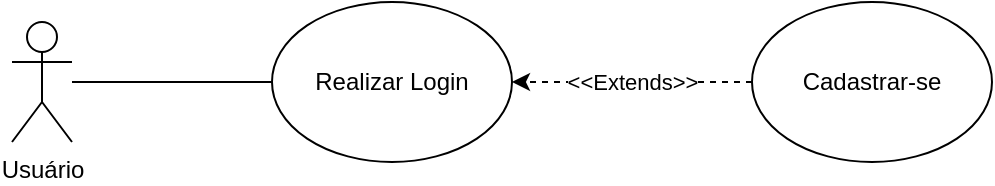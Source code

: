 <mxfile version="20.2.8" type="device"><diagram id="Fb4voL9AVBGVSLnDmz2x" name="Página-1"><mxGraphModel dx="1038" dy="641" grid="1" gridSize="10" guides="1" tooltips="1" connect="1" arrows="1" fold="1" page="1" pageScale="1" pageWidth="827" pageHeight="1169" math="0" shadow="0"><root><mxCell id="0"/><mxCell id="1" parent="0"/><mxCell id="2cLxKQolI3ZKyMtbgYi_-1" value="Usuário" style="shape=umlActor;verticalLabelPosition=bottom;verticalAlign=top;html=1;outlineConnect=0;" vertex="1" parent="1"><mxGeometry x="150" y="230" width="30" height="60" as="geometry"/></mxCell><mxCell id="2cLxKQolI3ZKyMtbgYi_-2" value="Realizar Login" style="ellipse;whiteSpace=wrap;html=1;" vertex="1" parent="1"><mxGeometry x="280" y="220" width="120" height="80" as="geometry"/></mxCell><mxCell id="2cLxKQolI3ZKyMtbgYi_-3" value="" style="endArrow=classic;html=1;rounded=0;dashed=1;" edge="1" parent="1" target="2cLxKQolI3ZKyMtbgYi_-2"><mxGeometry relative="1" as="geometry"><mxPoint x="520" y="260" as="sourcePoint"/><mxPoint x="570" y="270" as="targetPoint"/></mxGeometry></mxCell><mxCell id="2cLxKQolI3ZKyMtbgYi_-4" value="&amp;lt;&amp;lt;Extends&amp;gt;&amp;gt;" style="edgeLabel;resizable=0;html=1;align=center;verticalAlign=middle;" connectable="0" vertex="1" parent="2cLxKQolI3ZKyMtbgYi_-3"><mxGeometry relative="1" as="geometry"/></mxCell><mxCell id="2cLxKQolI3ZKyMtbgYi_-5" value="Cadastrar-se" style="ellipse;whiteSpace=wrap;html=1;" vertex="1" parent="1"><mxGeometry x="520" y="220" width="120" height="80" as="geometry"/></mxCell><mxCell id="2cLxKQolI3ZKyMtbgYi_-6" value="" style="endArrow=none;html=1;rounded=0;entryX=0;entryY=0.5;entryDx=0;entryDy=0;" edge="1" parent="1" source="2cLxKQolI3ZKyMtbgYi_-1" target="2cLxKQolI3ZKyMtbgYi_-2"><mxGeometry width="50" height="50" relative="1" as="geometry"><mxPoint x="390" y="360" as="sourcePoint"/><mxPoint x="440" y="310" as="targetPoint"/></mxGeometry></mxCell></root></mxGraphModel></diagram></mxfile>